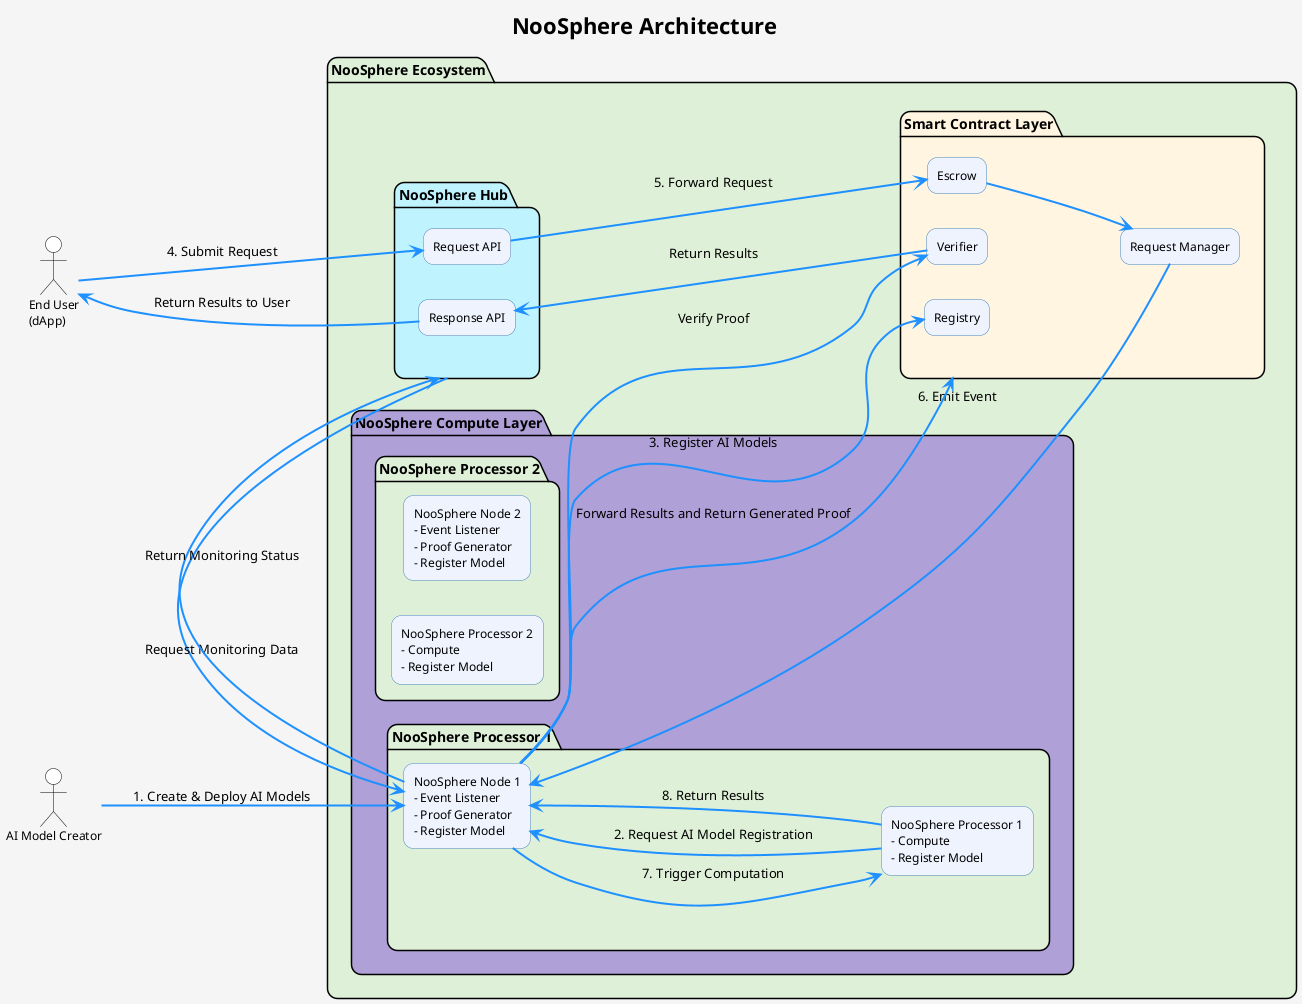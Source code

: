@startuml
left to right direction
skinparam backgroundColor #F5F5F5
skinparam shadowing false
skinparam componentStyle rectangle
skinparam ArrowColor #1E90FF
skinparam ArrowThickness 2
skinparam roundcorner 20
skinparam rectangle {
    FontName Calibri
    FontSize 12
    BackgroundColor #EFF3FE
    FontColor #000000
    BorderColor #4682B4
}

skinparam actor {
    FontName Calibri
    FontSize 12
    BackgroundColor #FFFFFF
    FontColor #000000
    BorderColor #000000
}

skinparam titleFontName Calibri
skinparam titleFontSize 22
skinparam titleFontColor #000000

title
NooSphere Architecture
end title

actor "End User\n(dApp)" as User
actor "AI Model Creator" as AIMC

package "NooSphere Ecosystem" #DFF0D8 {
    left to right direction

    package "NooSphere Compute Layer" #AFA0D8 {
      left to right direction
      package "NooSphere Processor 2" #DFF0D8 {
        rectangle "NooSphere Node 2\n- Event Listener\n- Proof Generator\n- Register Model" as Node2
        rectangle "NooSphere Processor 2\n- Compute\n- Register Model" as AI2
      }

      package "NooSphere Processor 1" #DFF0D8 {
        rectangle "NooSphere Node 1\n- Event Listener\n- Proof Generator\n- Register Model" as Node1
        rectangle "NooSphere Processor 1\n- Compute\n- Register Model" as AI1
      }

    }

    package "NooSphere Hub" as Hub #BFF3FE{
        left to right direction
        rectangle "Request API" as RequestAPI
        rectangle "Response API" as ResponseAPI

    }

    package "Smart Contract Layer" as Contract #FFF5E1 {
        left to right direction
        rectangle "Escrow" as Escrow
        rectangle "Verifier" as Verifier
        rectangle "Request Manager" as ReqManager
        rectangle "Registry" as Registry
    }




}


AIMC --> Node1 : 1. Create & Deploy AI Models
AI1 --> Node1 : 2. Request AI Model Registration
Node1 --> Registry : 3. Register AI Models

User --> RequestAPI : 4. Submit Request
RequestAPI --> Escrow : 5. Forward Request
Escrow --> ReqManager

ReqManager --> Node1 : 6. Emit Event
Node1 --> AI1 : 7. Trigger Computation
AI1 --> Node1 : 8. Return Results
Node1 --> Contract : Forward Results and Return Generated Proof
Node1 --> Verifier : Verify Proof
Verifier --> ResponseAPI :Return Results
ResponseAPI --> User : Return Results to User


Hub --> Node1 : Request Monitoring Data
Node1 --> Hub : Return Monitoring Status

@enduml